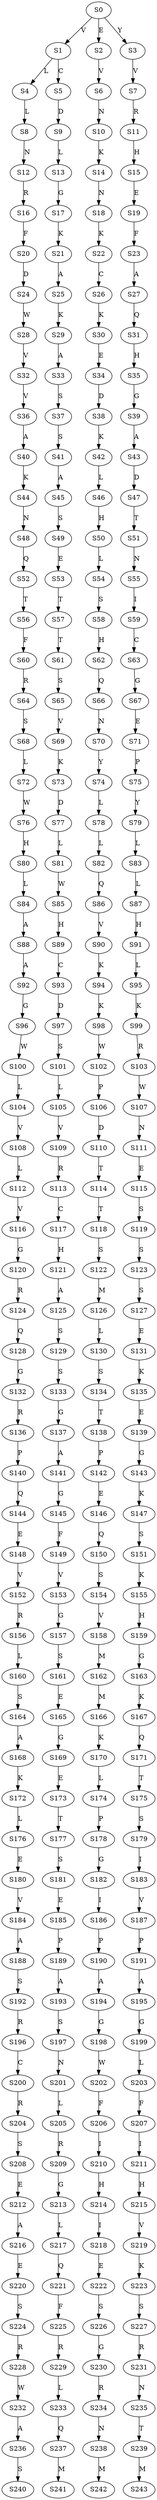 strict digraph  {
	S0 -> S1 [ label = V ];
	S0 -> S2 [ label = E ];
	S0 -> S3 [ label = Y ];
	S1 -> S4 [ label = L ];
	S1 -> S5 [ label = C ];
	S2 -> S6 [ label = V ];
	S3 -> S7 [ label = V ];
	S4 -> S8 [ label = L ];
	S5 -> S9 [ label = D ];
	S6 -> S10 [ label = N ];
	S7 -> S11 [ label = R ];
	S8 -> S12 [ label = N ];
	S9 -> S13 [ label = L ];
	S10 -> S14 [ label = K ];
	S11 -> S15 [ label = H ];
	S12 -> S16 [ label = R ];
	S13 -> S17 [ label = G ];
	S14 -> S18 [ label = N ];
	S15 -> S19 [ label = E ];
	S16 -> S20 [ label = F ];
	S17 -> S21 [ label = K ];
	S18 -> S22 [ label = K ];
	S19 -> S23 [ label = F ];
	S20 -> S24 [ label = D ];
	S21 -> S25 [ label = A ];
	S22 -> S26 [ label = C ];
	S23 -> S27 [ label = A ];
	S24 -> S28 [ label = W ];
	S25 -> S29 [ label = K ];
	S26 -> S30 [ label = K ];
	S27 -> S31 [ label = Q ];
	S28 -> S32 [ label = V ];
	S29 -> S33 [ label = A ];
	S30 -> S34 [ label = E ];
	S31 -> S35 [ label = H ];
	S32 -> S36 [ label = V ];
	S33 -> S37 [ label = S ];
	S34 -> S38 [ label = D ];
	S35 -> S39 [ label = G ];
	S36 -> S40 [ label = A ];
	S37 -> S41 [ label = S ];
	S38 -> S42 [ label = K ];
	S39 -> S43 [ label = A ];
	S40 -> S44 [ label = K ];
	S41 -> S45 [ label = A ];
	S42 -> S46 [ label = L ];
	S43 -> S47 [ label = D ];
	S44 -> S48 [ label = N ];
	S45 -> S49 [ label = S ];
	S46 -> S50 [ label = H ];
	S47 -> S51 [ label = T ];
	S48 -> S52 [ label = Q ];
	S49 -> S53 [ label = E ];
	S50 -> S54 [ label = L ];
	S51 -> S55 [ label = N ];
	S52 -> S56 [ label = T ];
	S53 -> S57 [ label = T ];
	S54 -> S58 [ label = S ];
	S55 -> S59 [ label = I ];
	S56 -> S60 [ label = F ];
	S57 -> S61 [ label = T ];
	S58 -> S62 [ label = H ];
	S59 -> S63 [ label = C ];
	S60 -> S64 [ label = R ];
	S61 -> S65 [ label = S ];
	S62 -> S66 [ label = Q ];
	S63 -> S67 [ label = G ];
	S64 -> S68 [ label = S ];
	S65 -> S69 [ label = V ];
	S66 -> S70 [ label = N ];
	S67 -> S71 [ label = E ];
	S68 -> S72 [ label = L ];
	S69 -> S73 [ label = K ];
	S70 -> S74 [ label = Y ];
	S71 -> S75 [ label = P ];
	S72 -> S76 [ label = W ];
	S73 -> S77 [ label = D ];
	S74 -> S78 [ label = L ];
	S75 -> S79 [ label = Y ];
	S76 -> S80 [ label = H ];
	S77 -> S81 [ label = L ];
	S78 -> S82 [ label = L ];
	S79 -> S83 [ label = L ];
	S80 -> S84 [ label = L ];
	S81 -> S85 [ label = W ];
	S82 -> S86 [ label = Q ];
	S83 -> S87 [ label = L ];
	S84 -> S88 [ label = A ];
	S85 -> S89 [ label = H ];
	S86 -> S90 [ label = V ];
	S87 -> S91 [ label = H ];
	S88 -> S92 [ label = A ];
	S89 -> S93 [ label = C ];
	S90 -> S94 [ label = K ];
	S91 -> S95 [ label = L ];
	S92 -> S96 [ label = G ];
	S93 -> S97 [ label = D ];
	S94 -> S98 [ label = K ];
	S95 -> S99 [ label = K ];
	S96 -> S100 [ label = W ];
	S97 -> S101 [ label = S ];
	S98 -> S102 [ label = W ];
	S99 -> S103 [ label = R ];
	S100 -> S104 [ label = L ];
	S101 -> S105 [ label = L ];
	S102 -> S106 [ label = P ];
	S103 -> S107 [ label = W ];
	S104 -> S108 [ label = V ];
	S105 -> S109 [ label = V ];
	S106 -> S110 [ label = D ];
	S107 -> S111 [ label = N ];
	S108 -> S112 [ label = L ];
	S109 -> S113 [ label = R ];
	S110 -> S114 [ label = T ];
	S111 -> S115 [ label = E ];
	S112 -> S116 [ label = V ];
	S113 -> S117 [ label = C ];
	S114 -> S118 [ label = T ];
	S115 -> S119 [ label = S ];
	S116 -> S120 [ label = G ];
	S117 -> S121 [ label = H ];
	S118 -> S122 [ label = S ];
	S119 -> S123 [ label = S ];
	S120 -> S124 [ label = R ];
	S121 -> S125 [ label = A ];
	S122 -> S126 [ label = M ];
	S123 -> S127 [ label = S ];
	S124 -> S128 [ label = Q ];
	S125 -> S129 [ label = S ];
	S126 -> S130 [ label = L ];
	S127 -> S131 [ label = E ];
	S128 -> S132 [ label = G ];
	S129 -> S133 [ label = S ];
	S130 -> S134 [ label = S ];
	S131 -> S135 [ label = K ];
	S132 -> S136 [ label = R ];
	S133 -> S137 [ label = G ];
	S134 -> S138 [ label = T ];
	S135 -> S139 [ label = E ];
	S136 -> S140 [ label = P ];
	S137 -> S141 [ label = A ];
	S138 -> S142 [ label = P ];
	S139 -> S143 [ label = G ];
	S140 -> S144 [ label = Q ];
	S141 -> S145 [ label = G ];
	S142 -> S146 [ label = E ];
	S143 -> S147 [ label = K ];
	S144 -> S148 [ label = E ];
	S145 -> S149 [ label = F ];
	S146 -> S150 [ label = Q ];
	S147 -> S151 [ label = S ];
	S148 -> S152 [ label = V ];
	S149 -> S153 [ label = V ];
	S150 -> S154 [ label = S ];
	S151 -> S155 [ label = K ];
	S152 -> S156 [ label = R ];
	S153 -> S157 [ label = G ];
	S154 -> S158 [ label = V ];
	S155 -> S159 [ label = H ];
	S156 -> S160 [ label = L ];
	S157 -> S161 [ label = S ];
	S158 -> S162 [ label = M ];
	S159 -> S163 [ label = G ];
	S160 -> S164 [ label = S ];
	S161 -> S165 [ label = E ];
	S162 -> S166 [ label = M ];
	S163 -> S167 [ label = K ];
	S164 -> S168 [ label = A ];
	S165 -> S169 [ label = G ];
	S166 -> S170 [ label = K ];
	S167 -> S171 [ label = Q ];
	S168 -> S172 [ label = K ];
	S169 -> S173 [ label = E ];
	S170 -> S174 [ label = L ];
	S171 -> S175 [ label = T ];
	S172 -> S176 [ label = L ];
	S173 -> S177 [ label = T ];
	S174 -> S178 [ label = P ];
	S175 -> S179 [ label = S ];
	S176 -> S180 [ label = E ];
	S177 -> S181 [ label = S ];
	S178 -> S182 [ label = G ];
	S179 -> S183 [ label = I ];
	S180 -> S184 [ label = V ];
	S181 -> S185 [ label = E ];
	S182 -> S186 [ label = I ];
	S183 -> S187 [ label = V ];
	S184 -> S188 [ label = A ];
	S185 -> S189 [ label = P ];
	S186 -> S190 [ label = P ];
	S187 -> S191 [ label = P ];
	S188 -> S192 [ label = S ];
	S189 -> S193 [ label = A ];
	S190 -> S194 [ label = A ];
	S191 -> S195 [ label = A ];
	S192 -> S196 [ label = R ];
	S193 -> S197 [ label = S ];
	S194 -> S198 [ label = G ];
	S195 -> S199 [ label = G ];
	S196 -> S200 [ label = C ];
	S197 -> S201 [ label = N ];
	S198 -> S202 [ label = W ];
	S199 -> S203 [ label = L ];
	S200 -> S204 [ label = R ];
	S201 -> S205 [ label = L ];
	S202 -> S206 [ label = F ];
	S203 -> S207 [ label = F ];
	S204 -> S208 [ label = S ];
	S205 -> S209 [ label = R ];
	S206 -> S210 [ label = I ];
	S207 -> S211 [ label = I ];
	S208 -> S212 [ label = E ];
	S209 -> S213 [ label = G ];
	S210 -> S214 [ label = H ];
	S211 -> S215 [ label = H ];
	S212 -> S216 [ label = A ];
	S213 -> S217 [ label = L ];
	S214 -> S218 [ label = I ];
	S215 -> S219 [ label = V ];
	S216 -> S220 [ label = E ];
	S217 -> S221 [ label = Q ];
	S218 -> S222 [ label = E ];
	S219 -> S223 [ label = K ];
	S220 -> S224 [ label = S ];
	S221 -> S225 [ label = F ];
	S222 -> S226 [ label = S ];
	S223 -> S227 [ label = S ];
	S224 -> S228 [ label = R ];
	S225 -> S229 [ label = R ];
	S226 -> S230 [ label = G ];
	S227 -> S231 [ label = R ];
	S228 -> S232 [ label = W ];
	S229 -> S233 [ label = L ];
	S230 -> S234 [ label = R ];
	S231 -> S235 [ label = N ];
	S232 -> S236 [ label = A ];
	S233 -> S237 [ label = Q ];
	S234 -> S238 [ label = N ];
	S235 -> S239 [ label = T ];
	S236 -> S240 [ label = S ];
	S237 -> S241 [ label = M ];
	S238 -> S242 [ label = M ];
	S239 -> S243 [ label = M ];
}
